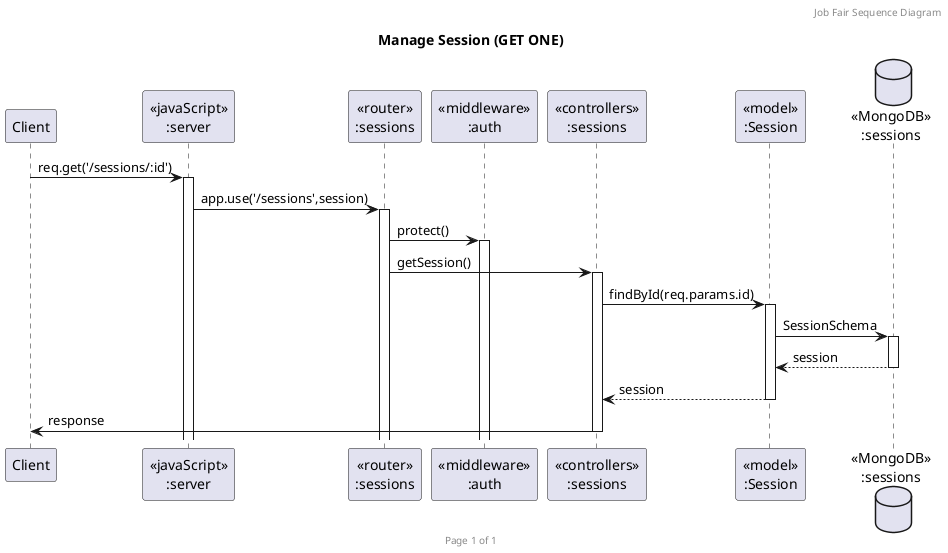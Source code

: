 @startuml Manage Session (GET ONE)

header Job Fair Sequence Diagram
footer Page %page% of %lastpage%
title "Manage Session (GET ONE)"

participant "Client" as client
participant "<<javaScript>>\n:server" as server
participant "<<router>>\n:sessions" as routerSession
participant "<<middleware>>\n:auth" as authMiddleware
participant "<<controllers>>\n:sessions" as controllersSession
participant "<<model>>\n:Session" as modelSession
database "<<MongoDB>>\n:sessions" as SessionDatabase

client->server ++:req.get('/sessions/:id')
server->routerSession ++:app.use('/sessions',session)
routerSession -> authMiddleware ++:protect()
routerSession -> controllersSession ++:getSession()
controllersSession->modelSession ++:findById(req.params.id)
modelSession ->SessionDatabase ++: SessionSchema
SessionDatabase --> modelSession --: session
controllersSession <-- modelSession --:session
controllersSession->client --:response

@enduml
